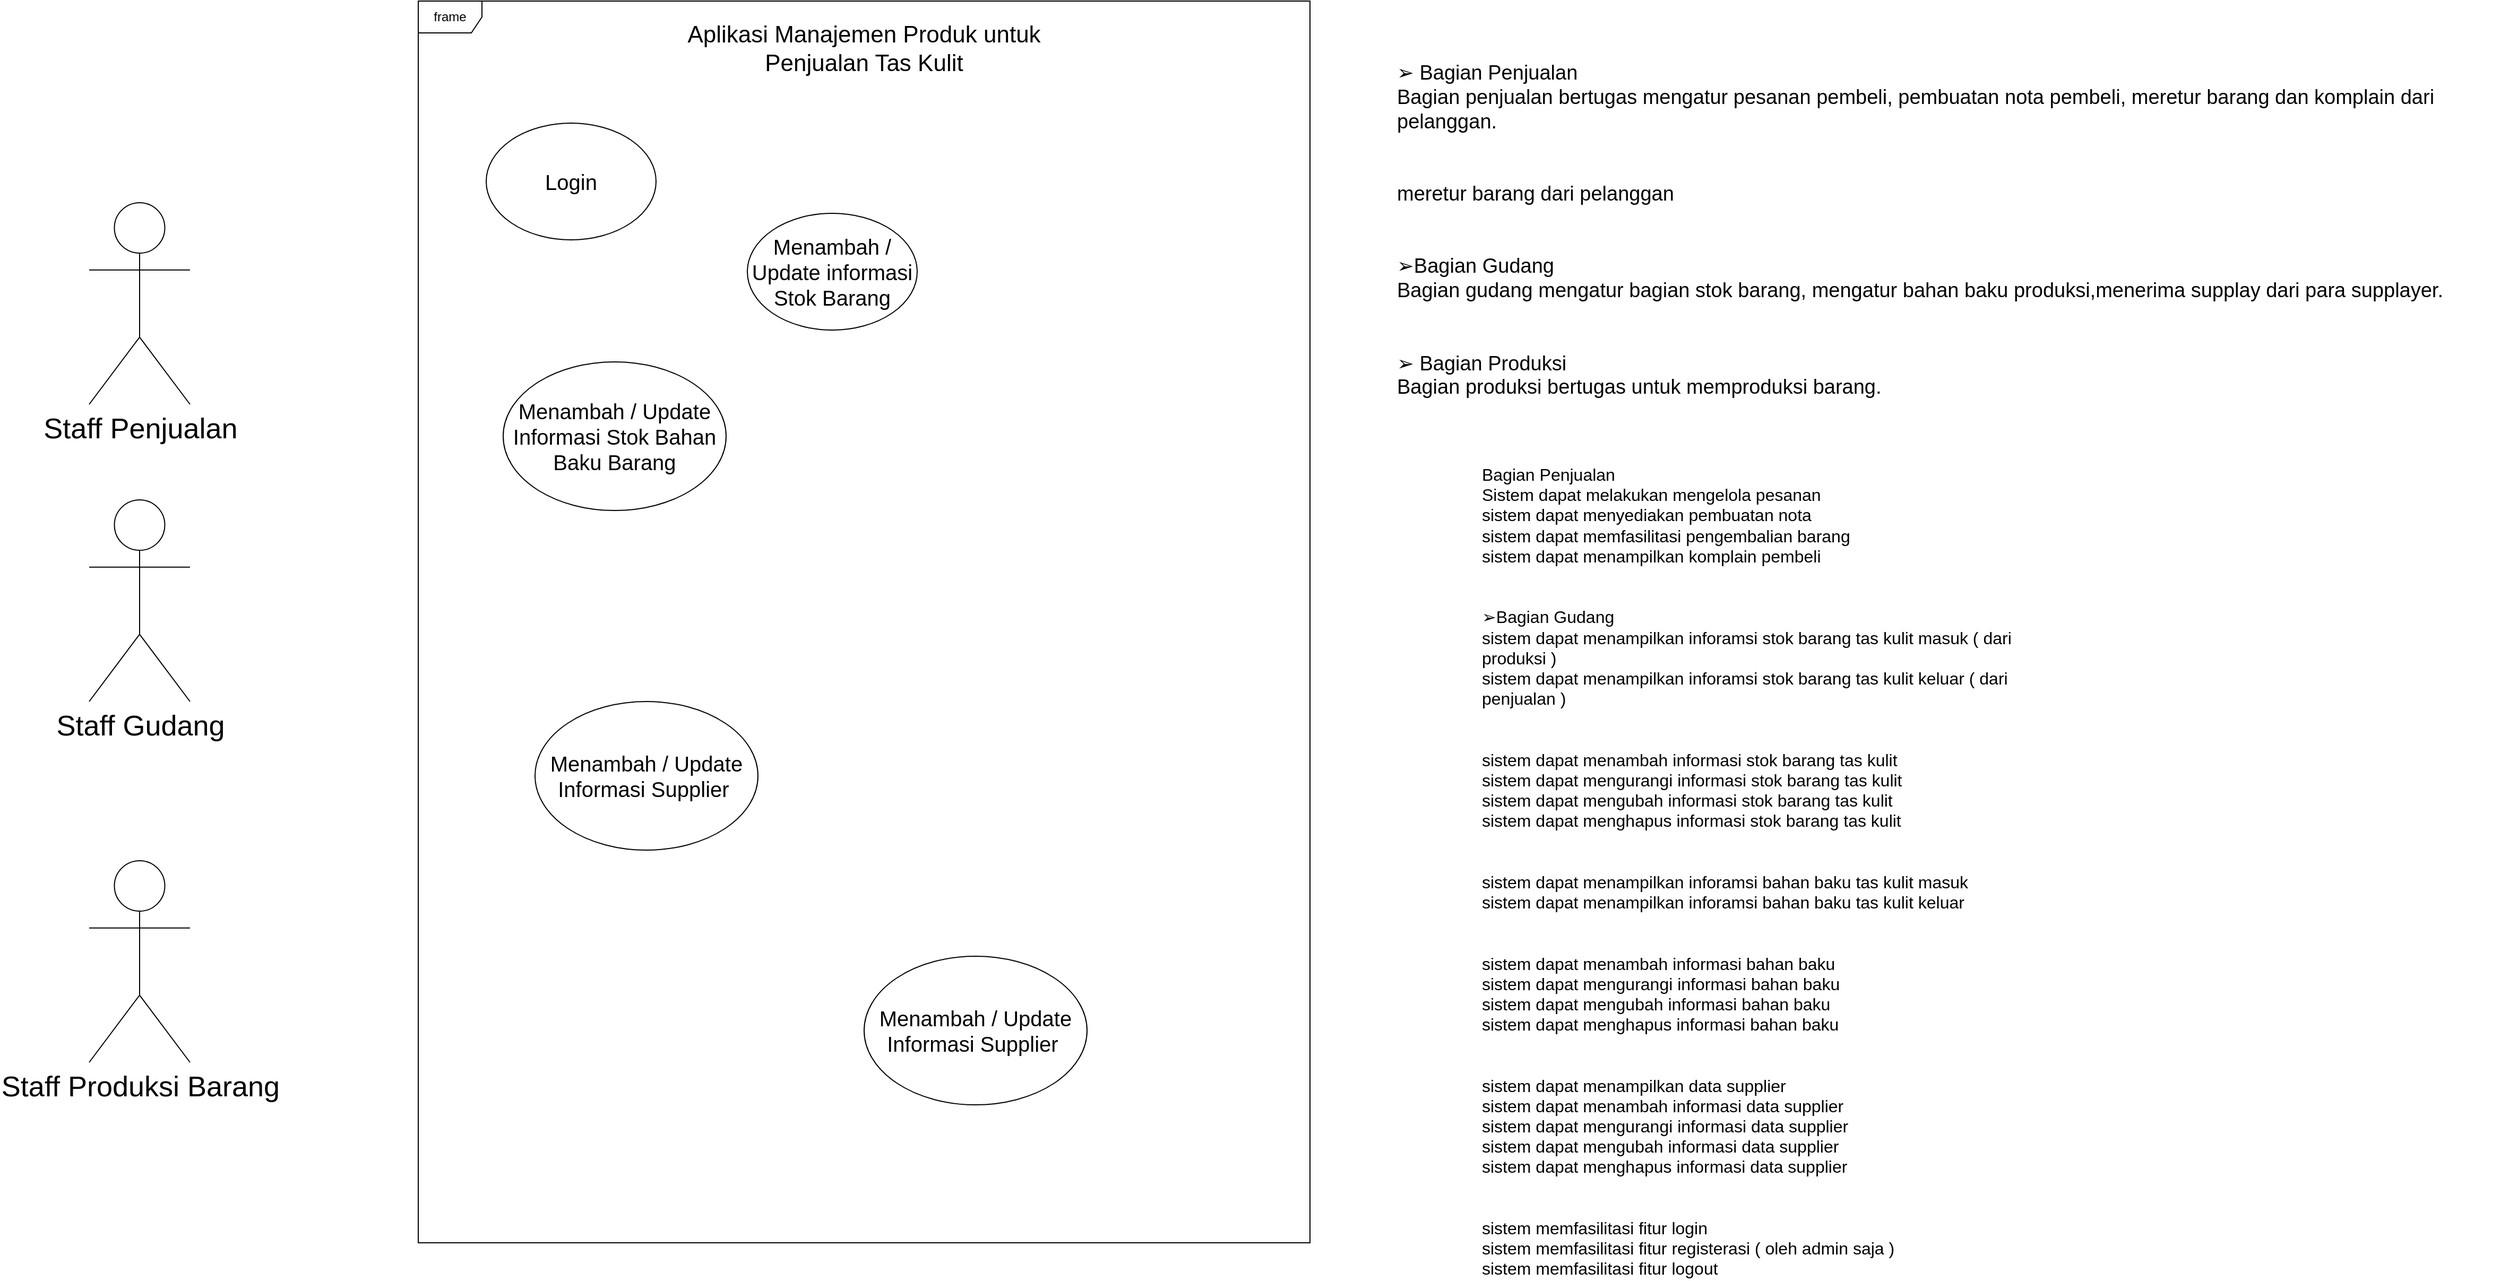 <mxfile version="21.1.1" type="github">
  <diagram name="Page-1" id="xjvxwk_3kaTPLV7VPJxn">
    <mxGraphModel dx="1967" dy="1953" grid="1" gridSize="10" guides="1" tooltips="1" connect="1" arrows="1" fold="1" page="1" pageScale="1" pageWidth="1169" pageHeight="827" math="0" shadow="0">
      <root>
        <mxCell id="0" />
        <mxCell id="1" parent="0" />
        <mxCell id="IXw6Qi-PNi6ADlv29cn4-1" value="Staff Gudang" style="shape=umlActor;verticalLabelPosition=bottom;verticalAlign=top;html=1;fontSize=27;" vertex="1" parent="1">
          <mxGeometry x="210" y="440" width="95" height="190" as="geometry" />
        </mxCell>
        <mxCell id="IXw6Qi-PNi6ADlv29cn4-6" value="frame" style="shape=umlFrame;whiteSpace=wrap;html=1;pointerEvents=0;" vertex="1" parent="1">
          <mxGeometry x="520" y="-30" width="840" height="1170" as="geometry" />
        </mxCell>
        <mxCell id="IXw6Qi-PNi6ADlv29cn4-12" value="&lt;font style=&quot;font-size: 16px;&quot;&gt;Bagian Penjualan&lt;br&gt;Sistem dapat melakukan mengelola pesanan&amp;nbsp;&lt;br&gt;sistem dapat menyediakan pembuatan nota&amp;nbsp;&lt;br&gt;sistem dapat memfasilitasi pengembalian barang&lt;br&gt;sistem dapat menampilkan komplain pembeli&lt;br&gt;&lt;br&gt;&lt;br&gt;➢Bagian Gudang&lt;br&gt;sistem dapat menampilkan inforamsi stok barang tas kulit masuk ( dari produksi )&lt;br&gt;sistem dapat menampilkan inforamsi stok barang tas kulit keluar ( dari penjualan )&lt;br&gt;&lt;br&gt;&lt;br&gt;sistem dapat menambah informasi stok barang tas kulit&lt;br&gt;sistem dapat mengurangi informasi stok barang tas kulit&lt;br&gt;sistem dapat mengubah informasi stok barang tas kulit&lt;br&gt;sistem dapat menghapus informasi stok barang tas kulit&lt;br&gt;&lt;br&gt;&lt;br&gt;sistem dapat menampilkan inforamsi bahan baku tas kulit masuk&lt;br&gt;sistem dapat menampilkan inforamsi bahan baku tas kulit keluar&lt;br&gt;&lt;br&gt;&lt;br&gt;sistem dapat menambah informasi bahan baku&lt;br&gt;sistem dapat mengurangi informasi bahan baku&lt;br&gt;sistem dapat mengubah informasi bahan baku&lt;br&gt;sistem dapat menghapus informasi bahan baku&lt;br&gt;&lt;br&gt;&lt;br&gt;sistem dapat menampilkan data supplier&lt;br&gt;sistem dapat menambah informasi data supplier&lt;br&gt;sistem dapat mengurangi informasi data supplier&lt;br&gt;sistem dapat mengubah informasi data supplier&lt;br&gt;sistem dapat menghapus informasi data supplier&lt;br&gt;&lt;br&gt;&lt;br&gt;sistem memfasilitasi fitur login&lt;br&gt;sistem memfasilitasi fitur registerasi ( oleh admin saja )&lt;br&gt;sistem memfasilitasi fitur logout&lt;/font&gt;" style="text;whiteSpace=wrap;html=1;" vertex="1" parent="1">
          <mxGeometry x="1520" y="400" width="510" height="640" as="geometry" />
        </mxCell>
        <mxCell id="IXw6Qi-PNi6ADlv29cn4-13" value="Login" style="ellipse;whiteSpace=wrap;html=1;fontSize=20;" vertex="1" parent="1">
          <mxGeometry x="584" y="85" width="160" height="110" as="geometry" />
        </mxCell>
        <mxCell id="IXw6Qi-PNi6ADlv29cn4-17" style="edgeStyle=orthogonalEdgeStyle;rounded=0;orthogonalLoop=1;jettySize=auto;html=1;exitX=0.5;exitY=1;exitDx=0;exitDy=0;" edge="1" parent="1">
          <mxGeometry relative="1" as="geometry">
            <mxPoint x="800" y="780" as="sourcePoint" />
            <mxPoint x="800" y="780" as="targetPoint" />
          </mxGeometry>
        </mxCell>
        <mxCell id="IXw6Qi-PNi6ADlv29cn4-23" value="Staff Penjualan" style="shape=umlActor;verticalLabelPosition=bottom;verticalAlign=top;html=1;fontSize=27;" vertex="1" parent="1">
          <mxGeometry x="210" y="160" width="95" height="190" as="geometry" />
        </mxCell>
        <mxCell id="IXw6Qi-PNi6ADlv29cn4-24" value="Staff Produksi Barang" style="shape=umlActor;verticalLabelPosition=bottom;verticalAlign=top;html=1;fontSize=27;" vertex="1" parent="1">
          <mxGeometry x="210" y="780" width="95" height="190" as="geometry" />
        </mxCell>
        <mxCell id="IXw6Qi-PNi6ADlv29cn4-25" value="Menambah / Update informasi Stok Barang" style="ellipse;whiteSpace=wrap;html=1;fontSize=20;" vertex="1" parent="1">
          <mxGeometry x="830" y="170" width="160" height="110" as="geometry" />
        </mxCell>
        <mxCell id="IXw6Qi-PNi6ADlv29cn4-26" value="➢ Bagian Penjualan&#xa;Bagian penjualan bertugas mengatur pesanan pembeli, pembuatan nota pembeli, meretur barang dan komplain dari pelanggan.&#xa;&#xa;&#xa;meretur barang dari pelanggan&#xa;&#xa;&#xa;➢Bagian Gudang&#xa;Bagian gudang mengatur bagian stok barang, mengatur bahan baku produksi,menerima supplay dari para supplayer.&#xa;&#xa;&#xa;➢ Bagian Produksi&#xa;Bagian produksi bertugas untuk memproduksi barang." style="text;whiteSpace=wrap;html=1;fontSize=19;" vertex="1" parent="1">
          <mxGeometry x="1440" y="20" width="1040" height="240" as="geometry" />
        </mxCell>
        <mxCell id="IXw6Qi-PNi6ADlv29cn4-27" value="Aplikasi Manajemen Produk untuk Penjualan Tas Kulit" style="text;html=1;strokeColor=none;fillColor=none;align=center;verticalAlign=middle;whiteSpace=wrap;rounded=0;fontSize=22;" vertex="1" parent="1">
          <mxGeometry x="760" width="360" height="30" as="geometry" />
        </mxCell>
        <mxCell id="IXw6Qi-PNi6ADlv29cn4-28" value="Menambah / Update Informasi Stok Bahan Baku Barang" style="ellipse;whiteSpace=wrap;html=1;fontSize=20;" vertex="1" parent="1">
          <mxGeometry x="600" y="310" width="210" height="140" as="geometry" />
        </mxCell>
        <mxCell id="IXw6Qi-PNi6ADlv29cn4-29" value="Menambah / Update Informasi Supplier&amp;nbsp;" style="ellipse;whiteSpace=wrap;html=1;fontSize=20;" vertex="1" parent="1">
          <mxGeometry x="630" y="630" width="210" height="140" as="geometry" />
        </mxCell>
        <mxCell id="IXw6Qi-PNi6ADlv29cn4-30" value="Menambah / Update Informasi Supplier&amp;nbsp;" style="ellipse;whiteSpace=wrap;html=1;fontSize=20;" vertex="1" parent="1">
          <mxGeometry x="940" y="870" width="210" height="140" as="geometry" />
        </mxCell>
      </root>
    </mxGraphModel>
  </diagram>
</mxfile>
